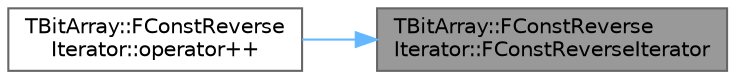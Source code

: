 digraph "TBitArray::FConstReverseIterator::FConstReverseIterator"
{
 // INTERACTIVE_SVG=YES
 // LATEX_PDF_SIZE
  bgcolor="transparent";
  edge [fontname=Helvetica,fontsize=10,labelfontname=Helvetica,labelfontsize=10];
  node [fontname=Helvetica,fontsize=10,shape=box,height=0.2,width=0.4];
  rankdir="RL";
  Node1 [id="Node000001",label="TBitArray::FConstReverse\lIterator::FConstReverseIterator",height=0.2,width=0.4,color="gray40", fillcolor="grey60", style="filled", fontcolor="black",tooltip=" "];
  Node1 -> Node2 [id="edge1_Node000001_Node000002",dir="back",color="steelblue1",style="solid",tooltip=" "];
  Node2 [id="Node000002",label="TBitArray::FConstReverse\lIterator::operator++",height=0.2,width=0.4,color="grey40", fillcolor="white", style="filled",URL="$de/d4a/classTBitArray_1_1FConstReverseIterator.html#adfb161c3a30b44eb87f3846735f261c6",tooltip=" "];
}
